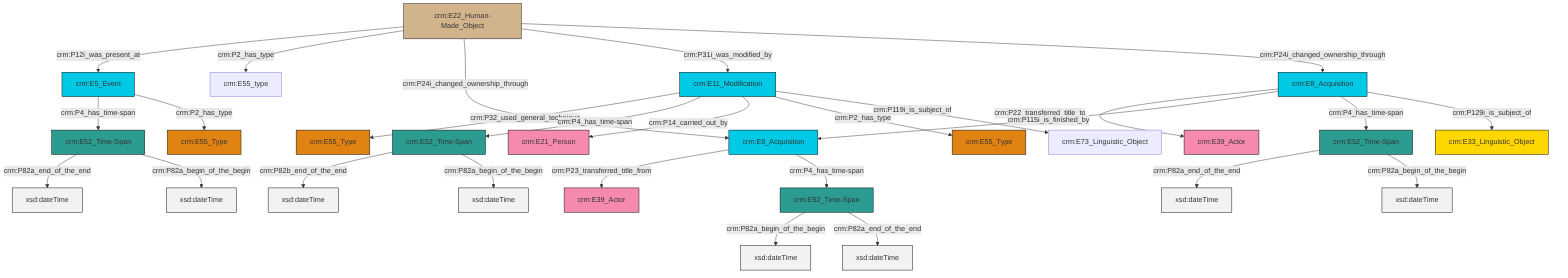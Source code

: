 graph TD
classDef Literal fill:#f2f2f2,stroke:#000000;
classDef CRM_Entity fill:#FFFFFF,stroke:#000000;
classDef Temporal_Entity fill:#00C9E6, stroke:#000000;
classDef Type fill:#E18312, stroke:#000000;
classDef Time-Span fill:#2C9C91, stroke:#000000;
classDef Appellation fill:#FFEB7F, stroke:#000000;
classDef Place fill:#008836, stroke:#000000;
classDef Persistent_Item fill:#B266B2, stroke:#000000;
classDef Conceptual_Object fill:#FFD700, stroke:#000000;
classDef Physical_Thing fill:#D2B48C, stroke:#000000;
classDef Actor fill:#f58aad, stroke:#000000;
classDef PC_Classes fill:#4ce600, stroke:#000000;
classDef Multi fill:#cccccc,stroke:#000000;

2["crm:E22_Human-Made_Object"]:::Physical_Thing -->|crm:P12i_was_present_at| 3["crm:E5_Event"]:::Temporal_Entity
4["crm:E8_Acquisition"]:::Temporal_Entity -->|crm:P23_transferred_title_from| 5["crm:E39_Actor"]:::Actor
3["crm:E5_Event"]:::Temporal_Entity -->|crm:P4_has_time-span| 0["crm:E52_Time-Span"]:::Time-Span
4["crm:E8_Acquisition"]:::Temporal_Entity -->|crm:P4_has_time-span| 10["crm:E52_Time-Span"]:::Time-Span
13["crm:E11_Modification"]:::Temporal_Entity -->|crm:P32_used_general_technique| 11["crm:E55_Type"]:::Type
0["crm:E52_Time-Span"]:::Time-Span -->|crm:P82a_end_of_the_end| 14[xsd:dateTime]:::Literal
17["crm:E8_Acquisition"]:::Temporal_Entity -->|crm:P22_transferred_title_to| 24["crm:E39_Actor"]:::Actor
13["crm:E11_Modification"]:::Temporal_Entity -->|crm:P4_has_time-span| 8["crm:E52_Time-Span"]:::Time-Span
17["crm:E8_Acquisition"]:::Temporal_Entity -->|crm:P115i_is_finished_by| 4["crm:E8_Acquisition"]:::Temporal_Entity
13["crm:E11_Modification"]:::Temporal_Entity -->|crm:P14_carried_out_by| 22["crm:E21_Person"]:::Actor
2["crm:E22_Human-Made_Object"]:::Physical_Thing -->|crm:P2_has_type| 25["crm:E55_type"]:::Default
8["crm:E52_Time-Span"]:::Time-Span -->|crm:P82b_end_of_the_end| 27[xsd:dateTime]:::Literal
8["crm:E52_Time-Span"]:::Time-Span -->|crm:P82a_begin_of_the_begin| 28[xsd:dateTime]:::Literal
0["crm:E52_Time-Span"]:::Time-Span -->|crm:P82a_begin_of_the_begin| 30[xsd:dateTime]:::Literal
17["crm:E8_Acquisition"]:::Temporal_Entity -->|crm:P4_has_time-span| 31["crm:E52_Time-Span"]:::Time-Span
13["crm:E11_Modification"]:::Temporal_Entity -->|crm:P2_has_type| 33["crm:E55_Type"]:::Type
2["crm:E22_Human-Made_Object"]:::Physical_Thing -->|crm:P24i_changed_ownership_through| 4["crm:E8_Acquisition"]:::Temporal_Entity
17["crm:E8_Acquisition"]:::Temporal_Entity -->|crm:P129i_is_subject_of| 20["crm:E33_Linguistic_Object"]:::Conceptual_Object
2["crm:E22_Human-Made_Object"]:::Physical_Thing -->|crm:P31i_was_modified_by| 13["crm:E11_Modification"]:::Temporal_Entity
2["crm:E22_Human-Made_Object"]:::Physical_Thing -->|crm:P24i_changed_ownership_through| 17["crm:E8_Acquisition"]:::Temporal_Entity
13["crm:E11_Modification"]:::Temporal_Entity -->|crm:P119i_is_subject_of| 35["crm:E73_Linguistic_Object"]:::Default
31["crm:E52_Time-Span"]:::Time-Span -->|crm:P82a_end_of_the_end| 38[xsd:dateTime]:::Literal
10["crm:E52_Time-Span"]:::Time-Span -->|crm:P82a_begin_of_the_begin| 39[xsd:dateTime]:::Literal
10["crm:E52_Time-Span"]:::Time-Span -->|crm:P82a_end_of_the_end| 40[xsd:dateTime]:::Literal
31["crm:E52_Time-Span"]:::Time-Span -->|crm:P82a_begin_of_the_begin| 42[xsd:dateTime]:::Literal
3["crm:E5_Event"]:::Temporal_Entity -->|crm:P2_has_type| 6["crm:E55_Type"]:::Type